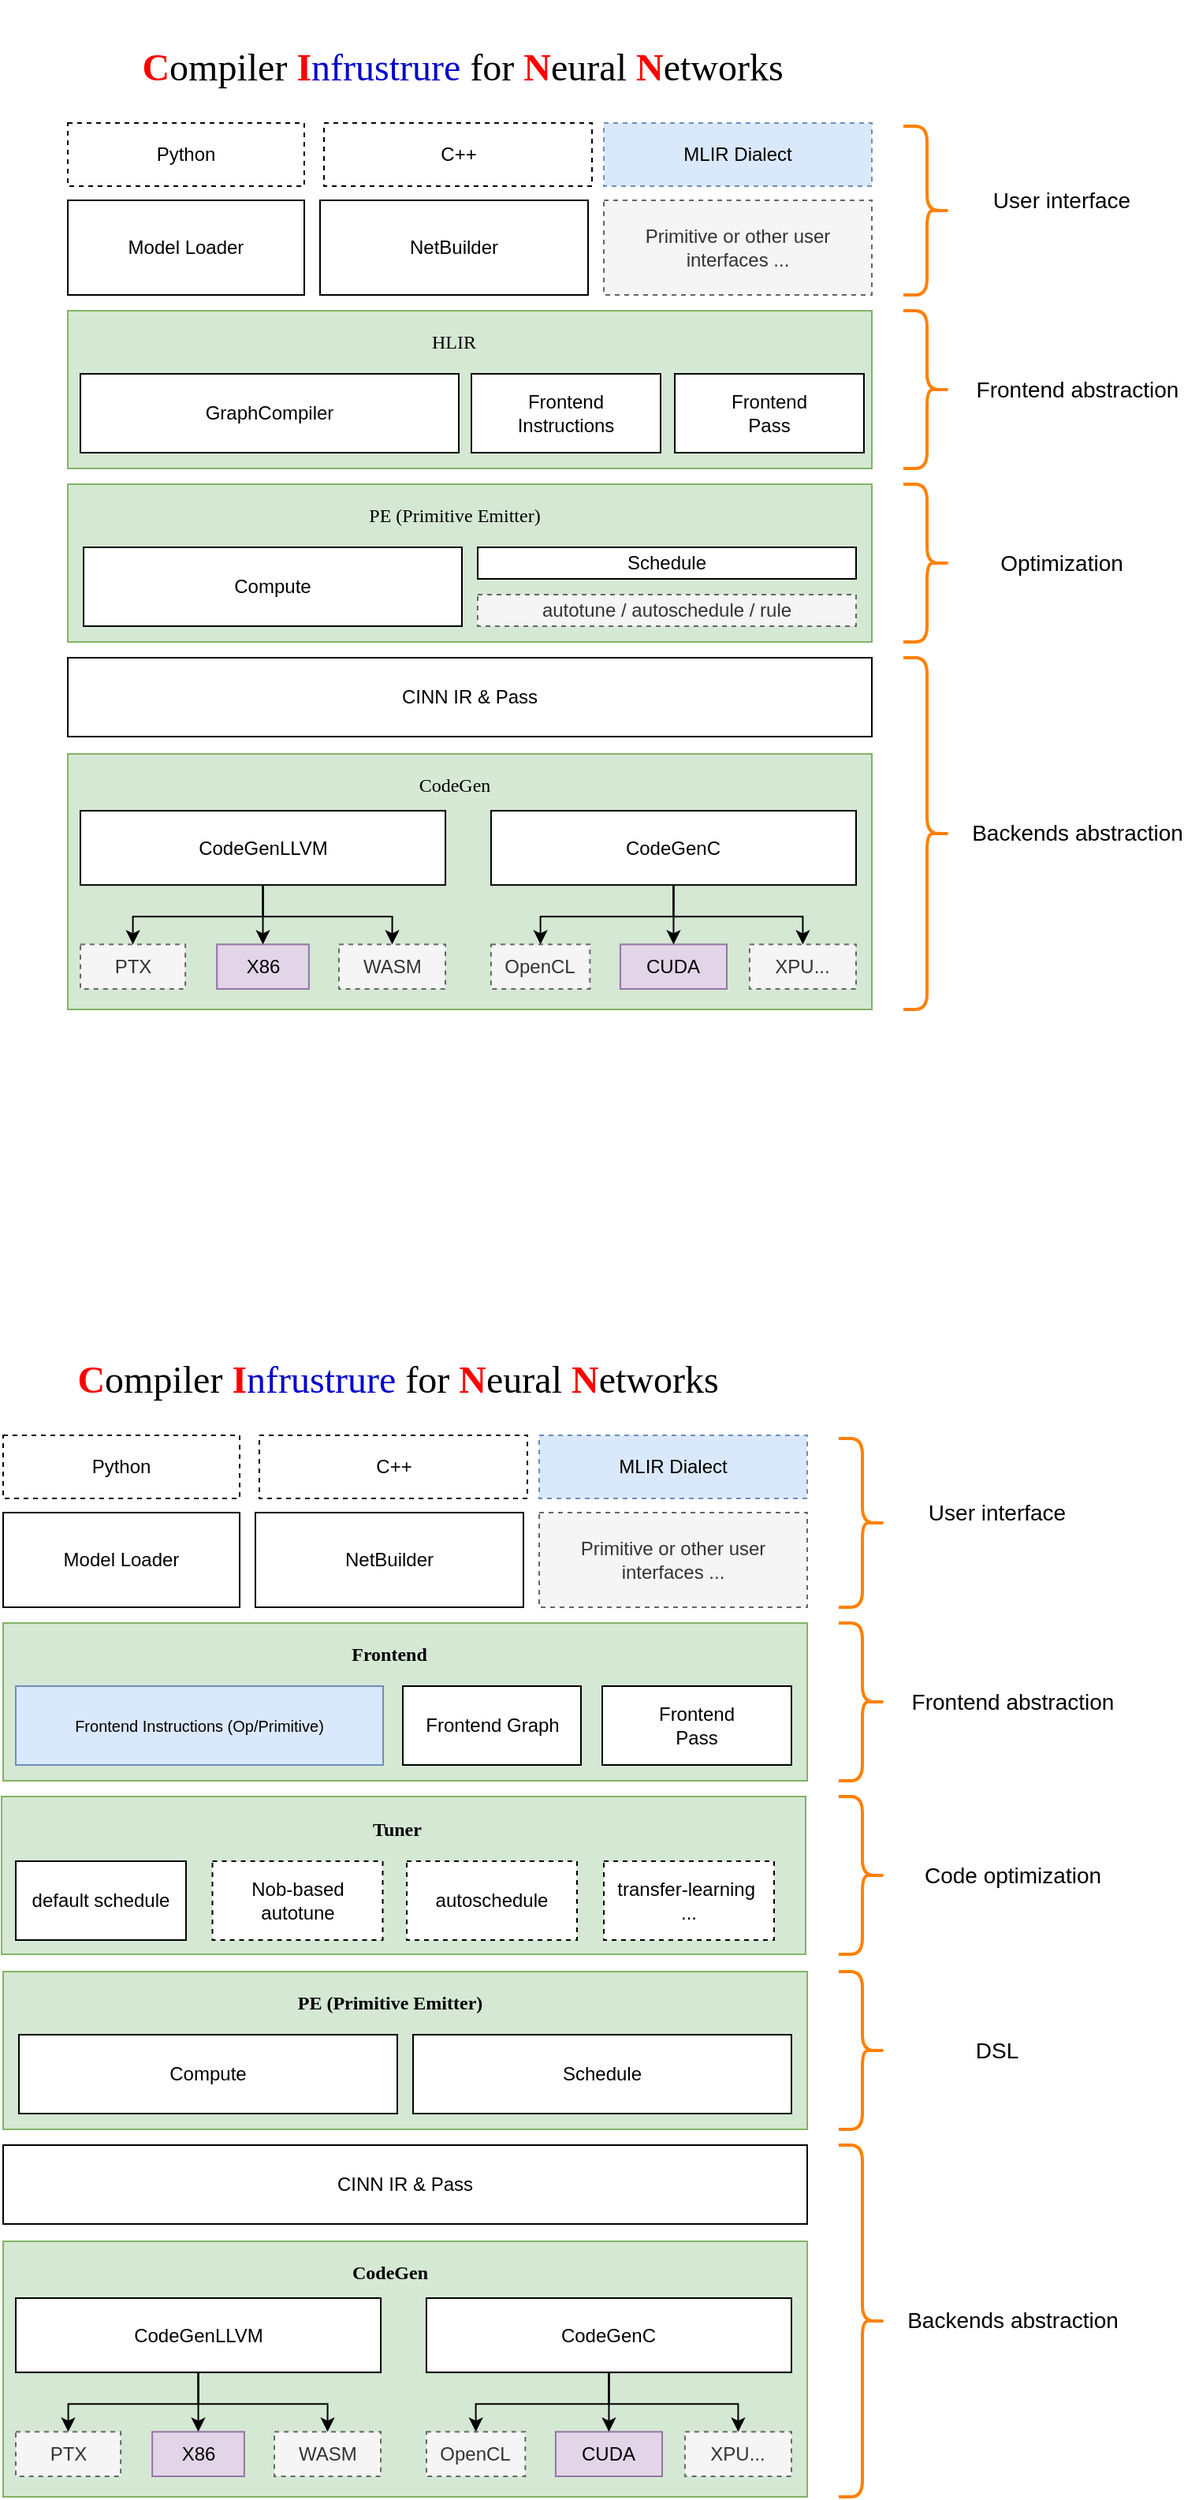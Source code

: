 <mxfile version="15.0.2" type="github">
  <diagram id="A1Nl1LmutE4I7G2CyRuD" name="Page-1">
    <mxGraphModel dx="2062" dy="1122" grid="1" gridSize="10" guides="1" tooltips="1" connect="1" arrows="1" fold="1" page="1" pageScale="1" pageWidth="827" pageHeight="1169" math="0" shadow="0">
      <root>
        <mxCell id="0" />
        <mxCell id="1" parent="0" />
        <mxCell id="BWj54ylnb7tt94adcvDi-8" value="" style="rounded=0;whiteSpace=wrap;html=1;fillColor=#d5e8d4;strokeColor=#82b366;" parent="1" vertex="1">
          <mxGeometry x="110" y="518" width="510" height="162" as="geometry" />
        </mxCell>
        <mxCell id="bPjozurzExnmXFlgTxyV-1" value="" style="rounded=0;whiteSpace=wrap;html=1;fillColor=#d5e8d4;strokeColor=#82b366;" parent="1" vertex="1">
          <mxGeometry x="110" y="347" width="510" height="100" as="geometry" />
        </mxCell>
        <mxCell id="bPjozurzExnmXFlgTxyV-2" value="Model Loader" style="rounded=0;whiteSpace=wrap;html=1;" parent="1" vertex="1">
          <mxGeometry x="110" y="167" width="150" height="60" as="geometry" />
        </mxCell>
        <mxCell id="bPjozurzExnmXFlgTxyV-3" value="NetBuilder" style="rounded=0;whiteSpace=wrap;html=1;" parent="1" vertex="1">
          <mxGeometry x="270" y="167" width="170" height="60" as="geometry" />
        </mxCell>
        <mxCell id="bPjozurzExnmXFlgTxyV-4" value="Primitive or other user interfaces ..." style="rounded=0;whiteSpace=wrap;html=1;dashed=1;fillColor=#f5f5f5;strokeColor=#666666;fontColor=#333333;" parent="1" vertex="1">
          <mxGeometry x="450" y="167" width="170" height="60" as="geometry" />
        </mxCell>
        <mxCell id="bPjozurzExnmXFlgTxyV-5" value="Compute" style="rounded=0;whiteSpace=wrap;html=1;" parent="1" vertex="1">
          <mxGeometry x="120" y="387" width="240" height="50" as="geometry" />
        </mxCell>
        <mxCell id="bPjozurzExnmXFlgTxyV-6" value="Schedule" style="rounded=0;whiteSpace=wrap;html=1;" parent="1" vertex="1">
          <mxGeometry x="370" y="387" width="240" height="20" as="geometry" />
        </mxCell>
        <mxCell id="bPjozurzExnmXFlgTxyV-7" value="CINN IR &amp;amp; Pass" style="rounded=0;whiteSpace=wrap;html=1;" parent="1" vertex="1">
          <mxGeometry x="110" y="457" width="510" height="50" as="geometry" />
        </mxCell>
        <mxCell id="bPjozurzExnmXFlgTxyV-23" value="autotune / autoschedule / rule" style="rounded=0;whiteSpace=wrap;html=1;dashed=1;fillColor=#f5f5f5;strokeColor=#666666;fontColor=#333333;" parent="1" vertex="1">
          <mxGeometry x="370" y="417" width="240" height="20" as="geometry" />
        </mxCell>
        <mxCell id="bPjozurzExnmXFlgTxyV-24" value="" style="rounded=0;whiteSpace=wrap;html=1;fillColor=#d5e8d4;strokeColor=#82b366;" parent="1" vertex="1">
          <mxGeometry x="110" y="237" width="510" height="100" as="geometry" />
        </mxCell>
        <mxCell id="bPjozurzExnmXFlgTxyV-25" value="GraphCompiler" style="rounded=0;whiteSpace=wrap;html=1;" parent="1" vertex="1">
          <mxGeometry x="118" y="277" width="240" height="50" as="geometry" />
        </mxCell>
        <mxCell id="bPjozurzExnmXFlgTxyV-26" value="Frontend &lt;br&gt;Instructions" style="rounded=0;whiteSpace=wrap;html=1;" parent="1" vertex="1">
          <mxGeometry x="366" y="277" width="120" height="50" as="geometry" />
        </mxCell>
        <mxCell id="bPjozurzExnmXFlgTxyV-27" value="Frontend &lt;br&gt;Pass" style="rounded=0;whiteSpace=wrap;html=1;" parent="1" vertex="1">
          <mxGeometry x="495" y="277" width="120" height="50" as="geometry" />
        </mxCell>
        <mxCell id="bPjozurzExnmXFlgTxyV-28" value="&lt;font face=&quot;Tahoma&quot;&gt;HLIR&lt;/font&gt;" style="text;html=1;strokeColor=none;fillColor=none;align=center;verticalAlign=middle;whiteSpace=wrap;rounded=0;" parent="1" vertex="1">
          <mxGeometry x="335" y="247" width="40" height="20" as="geometry" />
        </mxCell>
        <mxCell id="bPjozurzExnmXFlgTxyV-29" value="&lt;font face=&quot;Tahoma&quot;&gt;PE (Primitive Emitter)&lt;/font&gt;" style="text;html=1;strokeColor=none;fillColor=none;align=center;verticalAlign=middle;whiteSpace=wrap;rounded=0;" parent="1" vertex="1">
          <mxGeometry x="272.5" y="357" width="165" height="20" as="geometry" />
        </mxCell>
        <mxCell id="bPjozurzExnmXFlgTxyV-31" value="" style="shape=curlyBracket;whiteSpace=wrap;html=1;rounded=1;flipH=1;size=0.5;strokeWidth=2;strokeColor=#FF8000;" parent="1" vertex="1">
          <mxGeometry x="640" y="457" width="30" height="223" as="geometry" />
        </mxCell>
        <mxCell id="bPjozurzExnmXFlgTxyV-32" value="&lt;span style=&quot;font-weight: normal&quot;&gt;&lt;font style=&quot;font-size: 14px&quot;&gt;Backends abstraction&lt;/font&gt;&lt;/span&gt;" style="text;strokeColor=none;fillColor=none;html=1;fontSize=24;fontStyle=1;verticalAlign=middle;align=center;labelPosition=center;verticalLabelPosition=middle;horizontal=1;" parent="1" vertex="1">
          <mxGeometry x="700" y="545" width="100" height="40" as="geometry" />
        </mxCell>
        <mxCell id="bPjozurzExnmXFlgTxyV-33" value="" style="shape=curlyBracket;whiteSpace=wrap;html=1;rounded=1;flipH=1;size=0.5;strokeWidth=2;strokeColor=#FF8000;" parent="1" vertex="1">
          <mxGeometry x="640" y="237" width="30" height="100" as="geometry" />
        </mxCell>
        <mxCell id="bPjozurzExnmXFlgTxyV-34" value="&lt;span style=&quot;font-weight: normal&quot;&gt;&lt;font style=&quot;font-size: 14px&quot;&gt;Frontend abstraction&lt;/font&gt;&lt;/span&gt;" style="text;strokeColor=none;fillColor=none;html=1;fontSize=24;fontStyle=1;verticalAlign=middle;align=center;labelPosition=center;verticalLabelPosition=middle;horizontal=1;" parent="1" vertex="1">
          <mxGeometry x="700" y="264" width="100" height="40" as="geometry" />
        </mxCell>
        <mxCell id="bPjozurzExnmXFlgTxyV-35" value="" style="shape=curlyBracket;whiteSpace=wrap;html=1;rounded=1;flipH=1;size=0.5;strokeWidth=2;strokeColor=#FF8000;" parent="1" vertex="1">
          <mxGeometry x="640" y="347" width="30" height="100" as="geometry" />
        </mxCell>
        <mxCell id="bPjozurzExnmXFlgTxyV-36" value="&lt;span style=&quot;font-weight: normal&quot;&gt;&lt;font style=&quot;font-size: 14px&quot;&gt;Optimization&lt;/font&gt;&lt;/span&gt;" style="text;strokeColor=none;fillColor=none;html=1;fontSize=24;fontStyle=1;verticalAlign=middle;align=center;labelPosition=center;verticalLabelPosition=middle;horizontal=1;" parent="1" vertex="1">
          <mxGeometry x="690" y="374" width="100" height="40" as="geometry" />
        </mxCell>
        <mxCell id="bPjozurzExnmXFlgTxyV-37" value="" style="shape=curlyBracket;whiteSpace=wrap;html=1;rounded=1;flipH=1;size=0.5;strokeWidth=2;strokeColor=#FF8000;" parent="1" vertex="1">
          <mxGeometry x="640" y="120" width="30" height="107" as="geometry" />
        </mxCell>
        <mxCell id="bPjozurzExnmXFlgTxyV-38" value="&lt;span style=&quot;font-weight: normal&quot;&gt;&lt;font style=&quot;font-size: 14px&quot;&gt;User interface&lt;/font&gt;&lt;/span&gt;" style="text;strokeColor=none;fillColor=none;html=1;fontSize=24;fontStyle=1;verticalAlign=middle;align=center;labelPosition=center;verticalLabelPosition=middle;horizontal=1;" parent="1" vertex="1">
          <mxGeometry x="690" y="143.5" width="100" height="40" as="geometry" />
        </mxCell>
        <mxCell id="BWj54ylnb7tt94adcvDi-1" value="Python" style="rounded=0;whiteSpace=wrap;html=1;dashed=1;" parent="1" vertex="1">
          <mxGeometry x="110" y="118" width="150" height="40" as="geometry" />
        </mxCell>
        <mxCell id="BWj54ylnb7tt94adcvDi-2" value="C++" style="rounded=0;whiteSpace=wrap;html=1;dashed=1;" parent="1" vertex="1">
          <mxGeometry x="272.5" y="118" width="170" height="40" as="geometry" />
        </mxCell>
        <mxCell id="BWj54ylnb7tt94adcvDi-3" value="MLIR Dialect" style="rounded=0;whiteSpace=wrap;html=1;dashed=1;fillColor=#dae8fc;strokeColor=#6c8ebf;" parent="1" vertex="1">
          <mxGeometry x="450" y="118" width="170" height="40" as="geometry" />
        </mxCell>
        <mxCell id="BWj54ylnb7tt94adcvDi-5" value="&lt;font style=&quot;font-size: 24px&quot; face=&quot;Comic Sans MS&quot;&gt;&lt;b&gt;&lt;font color=&quot;#ff0000&quot;&gt;C&lt;/font&gt;&lt;/b&gt;ompiler &lt;font color=&quot;#ff0000&quot;&gt;&lt;b&gt;I&lt;/b&gt;&lt;/font&gt;&lt;font color=&quot;#0000cc&quot;&gt;nfrustrure&lt;/font&gt; for &lt;font color=&quot;#ff0000&quot;&gt;&lt;b&gt;N&lt;/b&gt;&lt;/font&gt;eural &lt;font color=&quot;#ff0000&quot;&gt;&lt;b&gt;N&lt;/b&gt;&lt;/font&gt;etworks&lt;/font&gt;" style="text;html=1;align=center;verticalAlign=middle;resizable=0;points=[];autosize=1;strokeColor=none;fontSize=45;" parent="1" vertex="1">
          <mxGeometry x="110" y="40" width="500" height="70" as="geometry" />
        </mxCell>
        <mxCell id="BWj54ylnb7tt94adcvDi-9" value="&lt;font face=&quot;Tahoma&quot;&gt;CodeGen&lt;/font&gt;" style="text;html=1;strokeColor=none;fillColor=none;align=center;verticalAlign=middle;whiteSpace=wrap;rounded=0;" parent="1" vertex="1">
          <mxGeometry x="272.5" y="528" width="165" height="20" as="geometry" />
        </mxCell>
        <mxCell id="BWj54ylnb7tt94adcvDi-10" value="" style="group" parent="1" vertex="1" connectable="0">
          <mxGeometry x="118" y="554" width="492" height="113" as="geometry" />
        </mxCell>
        <mxCell id="bPjozurzExnmXFlgTxyV-12" value="CodeGenLLVM" style="rounded=0;whiteSpace=wrap;html=1;" parent="BWj54ylnb7tt94adcvDi-10" vertex="1">
          <mxGeometry width="231.529" height="47.083" as="geometry" />
        </mxCell>
        <mxCell id="bPjozurzExnmXFlgTxyV-16" value="CodeGenC" style="rounded=0;whiteSpace=wrap;html=1;" parent="BWj54ylnb7tt94adcvDi-10" vertex="1">
          <mxGeometry x="260.471" width="231.529" height="47.083" as="geometry" />
        </mxCell>
        <mxCell id="bPjozurzExnmXFlgTxyV-17" value="CUDA" style="rounded=0;whiteSpace=wrap;html=1;fillColor=#e1d5e7;strokeColor=#9673a6;" parent="BWj54ylnb7tt94adcvDi-10" vertex="1">
          <mxGeometry x="342.471" y="84.75" width="67.529" height="28.25" as="geometry" />
        </mxCell>
        <mxCell id="bPjozurzExnmXFlgTxyV-18" value="X86" style="rounded=0;whiteSpace=wrap;html=1;fillColor=#e1d5e7;strokeColor=#9673a6;" parent="BWj54ylnb7tt94adcvDi-10" vertex="1">
          <mxGeometry x="86.582" y="84.75" width="58.365" height="28.25" as="geometry" />
        </mxCell>
        <mxCell id="bPjozurzExnmXFlgTxyV-19" value="PTX" style="rounded=0;whiteSpace=wrap;html=1;dashed=1;fillColor=#f5f5f5;strokeColor=#666666;fontColor=#333333;" parent="BWj54ylnb7tt94adcvDi-10" vertex="1">
          <mxGeometry y="84.75" width="66.565" height="28.25" as="geometry" />
        </mxCell>
        <mxCell id="bPjozurzExnmXFlgTxyV-20" value="WASM" style="rounded=0;whiteSpace=wrap;html=1;dashed=1;fillColor=#f5f5f5;strokeColor=#666666;fontColor=#333333;" parent="BWj54ylnb7tt94adcvDi-10" vertex="1">
          <mxGeometry x="164" y="84.75" width="67.529" height="28.25" as="geometry" />
        </mxCell>
        <mxCell id="bPjozurzExnmXFlgTxyV-21" value="OpenCL" style="rounded=0;whiteSpace=wrap;html=1;dashed=1;fillColor=#f5f5f5;strokeColor=#666666;fontColor=#333333;" parent="BWj54ylnb7tt94adcvDi-10" vertex="1">
          <mxGeometry x="260.471" y="84.75" width="62.706" height="28.25" as="geometry" />
        </mxCell>
        <mxCell id="bPjozurzExnmXFlgTxyV-22" value="XPU..." style="rounded=0;whiteSpace=wrap;html=1;dashed=1;fillColor=#f5f5f5;strokeColor=#666666;fontColor=#333333;" parent="BWj54ylnb7tt94adcvDi-10" vertex="1">
          <mxGeometry x="424.471" y="84.75" width="67.529" height="28.25" as="geometry" />
        </mxCell>
        <mxCell id="bPjozurzExnmXFlgTxyV-13" style="edgeStyle=orthogonalEdgeStyle;rounded=0;orthogonalLoop=1;jettySize=auto;html=1;exitX=0.5;exitY=1;exitDx=0;exitDy=0;entryX=0.5;entryY=0;entryDx=0;entryDy=0;" parent="BWj54ylnb7tt94adcvDi-10" source="bPjozurzExnmXFlgTxyV-16" target="bPjozurzExnmXFlgTxyV-17" edge="1">
          <mxGeometry relative="1" as="geometry" />
        </mxCell>
        <mxCell id="bPjozurzExnmXFlgTxyV-9" style="edgeStyle=orthogonalEdgeStyle;rounded=0;orthogonalLoop=1;jettySize=auto;html=1;exitX=0.5;exitY=1;exitDx=0;exitDy=0;entryX=0.5;entryY=0;entryDx=0;entryDy=0;" parent="BWj54ylnb7tt94adcvDi-10" source="bPjozurzExnmXFlgTxyV-12" target="bPjozurzExnmXFlgTxyV-18" edge="1">
          <mxGeometry relative="1" as="geometry" />
        </mxCell>
        <mxCell id="bPjozurzExnmXFlgTxyV-10" style="edgeStyle=orthogonalEdgeStyle;rounded=0;orthogonalLoop=1;jettySize=auto;html=1;exitX=0.5;exitY=1;exitDx=0;exitDy=0;" parent="BWj54ylnb7tt94adcvDi-10" source="bPjozurzExnmXFlgTxyV-12" target="bPjozurzExnmXFlgTxyV-19" edge="1">
          <mxGeometry relative="1" as="geometry" />
        </mxCell>
        <mxCell id="bPjozurzExnmXFlgTxyV-11" style="edgeStyle=orthogonalEdgeStyle;rounded=0;orthogonalLoop=1;jettySize=auto;html=1;exitX=0.5;exitY=1;exitDx=0;exitDy=0;entryX=0.5;entryY=0;entryDx=0;entryDy=0;" parent="BWj54ylnb7tt94adcvDi-10" source="bPjozurzExnmXFlgTxyV-12" target="bPjozurzExnmXFlgTxyV-20" edge="1">
          <mxGeometry relative="1" as="geometry" />
        </mxCell>
        <mxCell id="bPjozurzExnmXFlgTxyV-14" style="edgeStyle=orthogonalEdgeStyle;rounded=0;orthogonalLoop=1;jettySize=auto;html=1;exitX=0.5;exitY=1;exitDx=0;exitDy=0;entryX=0.5;entryY=0;entryDx=0;entryDy=0;" parent="BWj54ylnb7tt94adcvDi-10" source="bPjozurzExnmXFlgTxyV-16" target="bPjozurzExnmXFlgTxyV-21" edge="1">
          <mxGeometry relative="1" as="geometry" />
        </mxCell>
        <mxCell id="bPjozurzExnmXFlgTxyV-15" style="edgeStyle=orthogonalEdgeStyle;rounded=0;orthogonalLoop=1;jettySize=auto;html=1;exitX=0.5;exitY=1;exitDx=0;exitDy=0;entryX=0.5;entryY=0;entryDx=0;entryDy=0;" parent="BWj54ylnb7tt94adcvDi-10" source="bPjozurzExnmXFlgTxyV-16" target="bPjozurzExnmXFlgTxyV-22" edge="1">
          <mxGeometry relative="1" as="geometry" />
        </mxCell>
        <mxCell id="rRqUTzDC0UyUlkHTnYrC-1" value="" style="rounded=0;whiteSpace=wrap;html=1;fillColor=#d5e8d4;strokeColor=#82b366;" vertex="1" parent="1">
          <mxGeometry x="69" y="1461" width="510" height="162" as="geometry" />
        </mxCell>
        <mxCell id="rRqUTzDC0UyUlkHTnYrC-2" value="" style="rounded=0;whiteSpace=wrap;html=1;fillColor=#d5e8d4;strokeColor=#82b366;" vertex="1" parent="1">
          <mxGeometry x="69" y="1290" width="510" height="100" as="geometry" />
        </mxCell>
        <mxCell id="rRqUTzDC0UyUlkHTnYrC-3" value="Model Loader" style="rounded=0;whiteSpace=wrap;html=1;" vertex="1" parent="1">
          <mxGeometry x="69" y="999" width="150" height="60" as="geometry" />
        </mxCell>
        <mxCell id="rRqUTzDC0UyUlkHTnYrC-4" value="NetBuilder" style="rounded=0;whiteSpace=wrap;html=1;" vertex="1" parent="1">
          <mxGeometry x="229" y="999" width="170" height="60" as="geometry" />
        </mxCell>
        <mxCell id="rRqUTzDC0UyUlkHTnYrC-5" value="Primitive or other user interfaces ..." style="rounded=0;whiteSpace=wrap;html=1;dashed=1;fillColor=#f5f5f5;strokeColor=#666666;fontColor=#333333;" vertex="1" parent="1">
          <mxGeometry x="409" y="999" width="170" height="60" as="geometry" />
        </mxCell>
        <mxCell id="rRqUTzDC0UyUlkHTnYrC-6" value="Compute" style="rounded=0;whiteSpace=wrap;html=1;" vertex="1" parent="1">
          <mxGeometry x="79" y="1330" width="240" height="50" as="geometry" />
        </mxCell>
        <mxCell id="rRqUTzDC0UyUlkHTnYrC-7" value="Schedule" style="rounded=0;whiteSpace=wrap;html=1;" vertex="1" parent="1">
          <mxGeometry x="329" y="1330" width="240" height="50" as="geometry" />
        </mxCell>
        <mxCell id="rRqUTzDC0UyUlkHTnYrC-8" value="CINN IR &amp;amp; Pass" style="rounded=0;whiteSpace=wrap;html=1;" vertex="1" parent="1">
          <mxGeometry x="69" y="1400" width="510" height="50" as="geometry" />
        </mxCell>
        <mxCell id="rRqUTzDC0UyUlkHTnYrC-10" value="" style="rounded=0;whiteSpace=wrap;html=1;fillColor=#d5e8d4;strokeColor=#82b366;" vertex="1" parent="1">
          <mxGeometry x="69" y="1069" width="510" height="100" as="geometry" />
        </mxCell>
        <mxCell id="rRqUTzDC0UyUlkHTnYrC-11" value="Frontend Graph" style="rounded=0;whiteSpace=wrap;html=1;" vertex="1" parent="1">
          <mxGeometry x="322.5" y="1109" width="113" height="50" as="geometry" />
        </mxCell>
        <mxCell id="rRqUTzDC0UyUlkHTnYrC-12" value="&lt;font style=&quot;font-size: 10px&quot;&gt;Frontend Instructions (Op/Primitive)&lt;/font&gt;" style="rounded=0;whiteSpace=wrap;html=1;fillColor=#dae8fc;strokeColor=#6c8ebf;" vertex="1" parent="1">
          <mxGeometry x="77" y="1109" width="233" height="50" as="geometry" />
        </mxCell>
        <mxCell id="rRqUTzDC0UyUlkHTnYrC-13" value="Frontend &lt;br&gt;Pass" style="rounded=0;whiteSpace=wrap;html=1;" vertex="1" parent="1">
          <mxGeometry x="449" y="1109" width="120" height="50" as="geometry" />
        </mxCell>
        <mxCell id="rRqUTzDC0UyUlkHTnYrC-14" value="&lt;font face=&quot;Tahoma&quot;&gt;Frontend&lt;/font&gt;" style="text;html=1;strokeColor=none;fillColor=none;align=center;verticalAlign=middle;whiteSpace=wrap;rounded=0;fontStyle=1" vertex="1" parent="1">
          <mxGeometry x="294" y="1079" width="40" height="20" as="geometry" />
        </mxCell>
        <mxCell id="rRqUTzDC0UyUlkHTnYrC-15" value="&lt;font face=&quot;Tahoma&quot;&gt;PE (Primitive Emitter)&lt;/font&gt;" style="text;html=1;strokeColor=none;fillColor=none;align=center;verticalAlign=middle;whiteSpace=wrap;rounded=0;fontStyle=1" vertex="1" parent="1">
          <mxGeometry x="231.5" y="1300" width="165" height="20" as="geometry" />
        </mxCell>
        <mxCell id="rRqUTzDC0UyUlkHTnYrC-16" value="" style="shape=curlyBracket;whiteSpace=wrap;html=1;rounded=1;flipH=1;size=0.5;strokeWidth=2;strokeColor=#FF8000;" vertex="1" parent="1">
          <mxGeometry x="599" y="1400" width="30" height="223" as="geometry" />
        </mxCell>
        <mxCell id="rRqUTzDC0UyUlkHTnYrC-17" value="&lt;span style=&quot;font-weight: normal&quot;&gt;&lt;font style=&quot;font-size: 14px&quot;&gt;Backends abstraction&lt;/font&gt;&lt;/span&gt;" style="text;strokeColor=none;fillColor=none;html=1;fontSize=24;fontStyle=1;verticalAlign=middle;align=center;labelPosition=center;verticalLabelPosition=middle;horizontal=1;" vertex="1" parent="1">
          <mxGeometry x="659" y="1488" width="100" height="40" as="geometry" />
        </mxCell>
        <mxCell id="rRqUTzDC0UyUlkHTnYrC-18" value="" style="shape=curlyBracket;whiteSpace=wrap;html=1;rounded=1;flipH=1;size=0.5;strokeWidth=2;strokeColor=#FF8000;" vertex="1" parent="1">
          <mxGeometry x="599" y="1069" width="30" height="100" as="geometry" />
        </mxCell>
        <mxCell id="rRqUTzDC0UyUlkHTnYrC-19" value="&lt;span style=&quot;font-weight: normal&quot;&gt;&lt;font style=&quot;font-size: 14px&quot;&gt;Frontend abstraction&lt;/font&gt;&lt;/span&gt;" style="text;strokeColor=none;fillColor=none;html=1;fontSize=24;fontStyle=1;verticalAlign=middle;align=center;labelPosition=center;verticalLabelPosition=middle;horizontal=1;" vertex="1" parent="1">
          <mxGeometry x="659" y="1096" width="100" height="40" as="geometry" />
        </mxCell>
        <mxCell id="rRqUTzDC0UyUlkHTnYrC-20" value="" style="shape=curlyBracket;whiteSpace=wrap;html=1;rounded=1;flipH=1;size=0.5;strokeWidth=2;strokeColor=#FF8000;" vertex="1" parent="1">
          <mxGeometry x="599" y="1290" width="30" height="100" as="geometry" />
        </mxCell>
        <mxCell id="rRqUTzDC0UyUlkHTnYrC-21" value="&lt;span style=&quot;font-weight: normal&quot;&gt;&lt;font style=&quot;font-size: 14px&quot;&gt;DSL&lt;/font&gt;&lt;/span&gt;" style="text;strokeColor=none;fillColor=none;html=1;fontSize=24;fontStyle=1;verticalAlign=middle;align=center;labelPosition=center;verticalLabelPosition=middle;horizontal=1;" vertex="1" parent="1">
          <mxGeometry x="649" y="1317" width="100" height="40" as="geometry" />
        </mxCell>
        <mxCell id="rRqUTzDC0UyUlkHTnYrC-22" value="" style="shape=curlyBracket;whiteSpace=wrap;html=1;rounded=1;flipH=1;size=0.5;strokeWidth=2;strokeColor=#FF8000;" vertex="1" parent="1">
          <mxGeometry x="599" y="952" width="30" height="107" as="geometry" />
        </mxCell>
        <mxCell id="rRqUTzDC0UyUlkHTnYrC-23" value="&lt;span style=&quot;font-weight: normal&quot;&gt;&lt;font style=&quot;font-size: 14px&quot;&gt;User interface&lt;/font&gt;&lt;/span&gt;" style="text;strokeColor=none;fillColor=none;html=1;fontSize=24;fontStyle=1;verticalAlign=middle;align=center;labelPosition=center;verticalLabelPosition=middle;horizontal=1;" vertex="1" parent="1">
          <mxGeometry x="649" y="975.5" width="100" height="40" as="geometry" />
        </mxCell>
        <mxCell id="rRqUTzDC0UyUlkHTnYrC-24" value="Python" style="rounded=0;whiteSpace=wrap;html=1;dashed=1;" vertex="1" parent="1">
          <mxGeometry x="69" y="950" width="150" height="40" as="geometry" />
        </mxCell>
        <mxCell id="rRqUTzDC0UyUlkHTnYrC-25" value="C++" style="rounded=0;whiteSpace=wrap;html=1;dashed=1;" vertex="1" parent="1">
          <mxGeometry x="231.5" y="950" width="170" height="40" as="geometry" />
        </mxCell>
        <mxCell id="rRqUTzDC0UyUlkHTnYrC-26" value="MLIR Dialect" style="rounded=0;whiteSpace=wrap;html=1;dashed=1;fillColor=#dae8fc;strokeColor=#6c8ebf;" vertex="1" parent="1">
          <mxGeometry x="409" y="950" width="170" height="40" as="geometry" />
        </mxCell>
        <mxCell id="rRqUTzDC0UyUlkHTnYrC-27" value="&lt;font style=&quot;font-size: 24px&quot; face=&quot;Comic Sans MS&quot;&gt;&lt;b&gt;&lt;font color=&quot;#ff0000&quot;&gt;C&lt;/font&gt;&lt;/b&gt;ompiler &lt;font color=&quot;#ff0000&quot;&gt;&lt;b&gt;I&lt;/b&gt;&lt;/font&gt;&lt;font color=&quot;#0000cc&quot;&gt;nfrustrure&lt;/font&gt; for &lt;font color=&quot;#ff0000&quot;&gt;&lt;b&gt;N&lt;/b&gt;&lt;/font&gt;eural &lt;font color=&quot;#ff0000&quot;&gt;&lt;b&gt;N&lt;/b&gt;&lt;/font&gt;etworks&lt;/font&gt;" style="text;html=1;align=center;verticalAlign=middle;resizable=0;points=[];autosize=1;strokeColor=none;fontSize=45;" vertex="1" parent="1">
          <mxGeometry x="69" y="872" width="500" height="70" as="geometry" />
        </mxCell>
        <mxCell id="rRqUTzDC0UyUlkHTnYrC-28" value="&lt;font face=&quot;Tahoma&quot;&gt;CodeGen&lt;/font&gt;" style="text;html=1;strokeColor=none;fillColor=none;align=center;verticalAlign=middle;whiteSpace=wrap;rounded=0;fontStyle=1" vertex="1" parent="1">
          <mxGeometry x="231.5" y="1471" width="165" height="20" as="geometry" />
        </mxCell>
        <mxCell id="rRqUTzDC0UyUlkHTnYrC-29" value="" style="group" vertex="1" connectable="0" parent="1">
          <mxGeometry x="77" y="1497" width="492" height="113" as="geometry" />
        </mxCell>
        <mxCell id="rRqUTzDC0UyUlkHTnYrC-30" value="CodeGenLLVM" style="rounded=0;whiteSpace=wrap;html=1;" vertex="1" parent="rRqUTzDC0UyUlkHTnYrC-29">
          <mxGeometry width="231.529" height="47.083" as="geometry" />
        </mxCell>
        <mxCell id="rRqUTzDC0UyUlkHTnYrC-31" value="CodeGenC" style="rounded=0;whiteSpace=wrap;html=1;" vertex="1" parent="rRqUTzDC0UyUlkHTnYrC-29">
          <mxGeometry x="260.471" width="231.529" height="47.083" as="geometry" />
        </mxCell>
        <mxCell id="rRqUTzDC0UyUlkHTnYrC-32" value="CUDA" style="rounded=0;whiteSpace=wrap;html=1;fillColor=#e1d5e7;strokeColor=#9673a6;" vertex="1" parent="rRqUTzDC0UyUlkHTnYrC-29">
          <mxGeometry x="342.471" y="84.75" width="67.529" height="28.25" as="geometry" />
        </mxCell>
        <mxCell id="rRqUTzDC0UyUlkHTnYrC-33" value="X86" style="rounded=0;whiteSpace=wrap;html=1;fillColor=#e1d5e7;strokeColor=#9673a6;" vertex="1" parent="rRqUTzDC0UyUlkHTnYrC-29">
          <mxGeometry x="86.582" y="84.75" width="58.365" height="28.25" as="geometry" />
        </mxCell>
        <mxCell id="rRqUTzDC0UyUlkHTnYrC-34" value="PTX" style="rounded=0;whiteSpace=wrap;html=1;dashed=1;fillColor=#f5f5f5;strokeColor=#666666;fontColor=#333333;" vertex="1" parent="rRqUTzDC0UyUlkHTnYrC-29">
          <mxGeometry y="84.75" width="66.565" height="28.25" as="geometry" />
        </mxCell>
        <mxCell id="rRqUTzDC0UyUlkHTnYrC-35" value="WASM" style="rounded=0;whiteSpace=wrap;html=1;dashed=1;fillColor=#f5f5f5;strokeColor=#666666;fontColor=#333333;" vertex="1" parent="rRqUTzDC0UyUlkHTnYrC-29">
          <mxGeometry x="164" y="84.75" width="67.529" height="28.25" as="geometry" />
        </mxCell>
        <mxCell id="rRqUTzDC0UyUlkHTnYrC-36" value="OpenCL" style="rounded=0;whiteSpace=wrap;html=1;dashed=1;fillColor=#f5f5f5;strokeColor=#666666;fontColor=#333333;" vertex="1" parent="rRqUTzDC0UyUlkHTnYrC-29">
          <mxGeometry x="260.471" y="84.75" width="62.706" height="28.25" as="geometry" />
        </mxCell>
        <mxCell id="rRqUTzDC0UyUlkHTnYrC-37" value="XPU..." style="rounded=0;whiteSpace=wrap;html=1;dashed=1;fillColor=#f5f5f5;strokeColor=#666666;fontColor=#333333;" vertex="1" parent="rRqUTzDC0UyUlkHTnYrC-29">
          <mxGeometry x="424.471" y="84.75" width="67.529" height="28.25" as="geometry" />
        </mxCell>
        <mxCell id="rRqUTzDC0UyUlkHTnYrC-38" style="edgeStyle=orthogonalEdgeStyle;rounded=0;orthogonalLoop=1;jettySize=auto;html=1;exitX=0.5;exitY=1;exitDx=0;exitDy=0;entryX=0.5;entryY=0;entryDx=0;entryDy=0;" edge="1" parent="rRqUTzDC0UyUlkHTnYrC-29" source="rRqUTzDC0UyUlkHTnYrC-31" target="rRqUTzDC0UyUlkHTnYrC-32">
          <mxGeometry relative="1" as="geometry" />
        </mxCell>
        <mxCell id="rRqUTzDC0UyUlkHTnYrC-39" style="edgeStyle=orthogonalEdgeStyle;rounded=0;orthogonalLoop=1;jettySize=auto;html=1;exitX=0.5;exitY=1;exitDx=0;exitDy=0;entryX=0.5;entryY=0;entryDx=0;entryDy=0;" edge="1" parent="rRqUTzDC0UyUlkHTnYrC-29" source="rRqUTzDC0UyUlkHTnYrC-30" target="rRqUTzDC0UyUlkHTnYrC-33">
          <mxGeometry relative="1" as="geometry" />
        </mxCell>
        <mxCell id="rRqUTzDC0UyUlkHTnYrC-40" style="edgeStyle=orthogonalEdgeStyle;rounded=0;orthogonalLoop=1;jettySize=auto;html=1;exitX=0.5;exitY=1;exitDx=0;exitDy=0;" edge="1" parent="rRqUTzDC0UyUlkHTnYrC-29" source="rRqUTzDC0UyUlkHTnYrC-30" target="rRqUTzDC0UyUlkHTnYrC-34">
          <mxGeometry relative="1" as="geometry" />
        </mxCell>
        <mxCell id="rRqUTzDC0UyUlkHTnYrC-41" style="edgeStyle=orthogonalEdgeStyle;rounded=0;orthogonalLoop=1;jettySize=auto;html=1;exitX=0.5;exitY=1;exitDx=0;exitDy=0;entryX=0.5;entryY=0;entryDx=0;entryDy=0;" edge="1" parent="rRqUTzDC0UyUlkHTnYrC-29" source="rRqUTzDC0UyUlkHTnYrC-30" target="rRqUTzDC0UyUlkHTnYrC-35">
          <mxGeometry relative="1" as="geometry" />
        </mxCell>
        <mxCell id="rRqUTzDC0UyUlkHTnYrC-42" style="edgeStyle=orthogonalEdgeStyle;rounded=0;orthogonalLoop=1;jettySize=auto;html=1;exitX=0.5;exitY=1;exitDx=0;exitDy=0;entryX=0.5;entryY=0;entryDx=0;entryDy=0;" edge="1" parent="rRqUTzDC0UyUlkHTnYrC-29" source="rRqUTzDC0UyUlkHTnYrC-31" target="rRqUTzDC0UyUlkHTnYrC-36">
          <mxGeometry relative="1" as="geometry" />
        </mxCell>
        <mxCell id="rRqUTzDC0UyUlkHTnYrC-43" style="edgeStyle=orthogonalEdgeStyle;rounded=0;orthogonalLoop=1;jettySize=auto;html=1;exitX=0.5;exitY=1;exitDx=0;exitDy=0;entryX=0.5;entryY=0;entryDx=0;entryDy=0;" edge="1" parent="rRqUTzDC0UyUlkHTnYrC-29" source="rRqUTzDC0UyUlkHTnYrC-31" target="rRqUTzDC0UyUlkHTnYrC-37">
          <mxGeometry relative="1" as="geometry" />
        </mxCell>
        <mxCell id="rRqUTzDC0UyUlkHTnYrC-44" value="" style="rounded=0;whiteSpace=wrap;html=1;fillColor=#d5e8d4;strokeColor=#82b366;" vertex="1" parent="1">
          <mxGeometry x="68" y="1179" width="510" height="100" as="geometry" />
        </mxCell>
        <mxCell id="rRqUTzDC0UyUlkHTnYrC-45" value="Nob-based autotune" style="rounded=0;whiteSpace=wrap;html=1;dashed=1;" vertex="1" parent="1">
          <mxGeometry x="201.75" y="1220" width="108" height="50" as="geometry" />
        </mxCell>
        <mxCell id="rRqUTzDC0UyUlkHTnYrC-46" value="autoschedule" style="rounded=0;whiteSpace=wrap;html=1;dashed=1;" vertex="1" parent="1">
          <mxGeometry x="325" y="1220" width="108" height="50" as="geometry" />
        </mxCell>
        <mxCell id="rRqUTzDC0UyUlkHTnYrC-47" value="default schedule" style="rounded=0;whiteSpace=wrap;html=1;" vertex="1" parent="1">
          <mxGeometry x="77" y="1220" width="108" height="50" as="geometry" />
        </mxCell>
        <mxCell id="rRqUTzDC0UyUlkHTnYrC-49" value="&lt;font face=&quot;Tahoma&quot;&gt;Tuner&lt;/font&gt;" style="text;html=1;strokeColor=none;fillColor=none;align=center;verticalAlign=middle;whiteSpace=wrap;rounded=0;fontStyle=1" vertex="1" parent="1">
          <mxGeometry x="299" y="1190" width="40" height="20" as="geometry" />
        </mxCell>
        <mxCell id="rRqUTzDC0UyUlkHTnYrC-50" value="transfer-learning&amp;nbsp;&lt;br&gt;..." style="rounded=0;whiteSpace=wrap;html=1;dashed=1;" vertex="1" parent="1">
          <mxGeometry x="450" y="1220" width="108" height="50" as="geometry" />
        </mxCell>
        <mxCell id="rRqUTzDC0UyUlkHTnYrC-51" value="" style="shape=curlyBracket;whiteSpace=wrap;html=1;rounded=1;flipH=1;size=0.5;strokeWidth=2;strokeColor=#FF8000;" vertex="1" parent="1">
          <mxGeometry x="599" y="1179" width="30" height="100" as="geometry" />
        </mxCell>
        <mxCell id="rRqUTzDC0UyUlkHTnYrC-52" value="&lt;span style=&quot;font-weight: normal&quot;&gt;&lt;font style=&quot;font-size: 14px&quot;&gt;Code optimization&lt;/font&gt;&lt;/span&gt;" style="text;strokeColor=none;fillColor=none;html=1;fontSize=24;fontStyle=1;verticalAlign=middle;align=center;labelPosition=center;verticalLabelPosition=middle;horizontal=1;" vertex="1" parent="1">
          <mxGeometry x="659" y="1206" width="100" height="40" as="geometry" />
        </mxCell>
      </root>
    </mxGraphModel>
  </diagram>
</mxfile>
